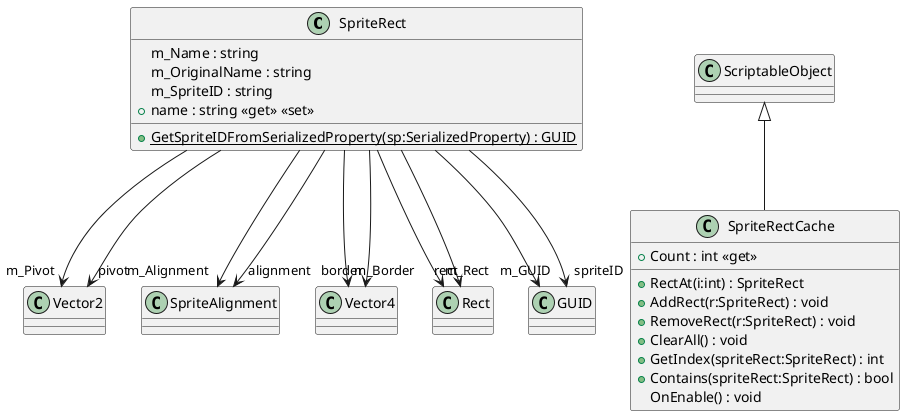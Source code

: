 @startuml
class SpriteRect {
    m_Name : string
    m_OriginalName : string
    m_SpriteID : string
    + name : string <<get>> <<set>>
    + {static} GetSpriteIDFromSerializedProperty(sp:SerializedProperty) : GUID
}
class SpriteRectCache {
    + Count : int <<get>>
    + RectAt(i:int) : SpriteRect
    + AddRect(r:SpriteRect) : void
    + RemoveRect(r:SpriteRect) : void
    + ClearAll() : void
    + GetIndex(spriteRect:SpriteRect) : int
    + Contains(spriteRect:SpriteRect) : bool
    OnEnable() : void
}
SpriteRect --> "m_Pivot" Vector2
SpriteRect --> "m_Alignment" SpriteAlignment
SpriteRect --> "m_Border" Vector4
SpriteRect --> "m_Rect" Rect
SpriteRect --> "m_GUID" GUID
SpriteRect --> "pivot" Vector2
SpriteRect --> "alignment" SpriteAlignment
SpriteRect --> "border" Vector4
SpriteRect --> "rect" Rect
SpriteRect --> "spriteID" GUID
ScriptableObject <|-- SpriteRectCache
@enduml
